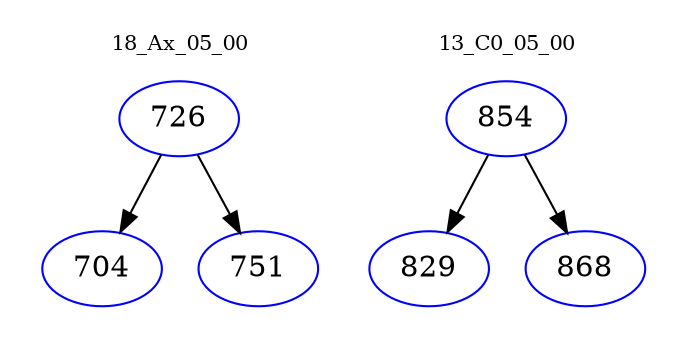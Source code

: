 digraph{
subgraph cluster_0 {
color = white
label = "18_Ax_05_00";
fontsize=10;
T0_726 [label="726", color="blue"]
T0_726 -> T0_704 [color="black"]
T0_704 [label="704", color="blue"]
T0_726 -> T0_751 [color="black"]
T0_751 [label="751", color="blue"]
}
subgraph cluster_1 {
color = white
label = "13_C0_05_00";
fontsize=10;
T1_854 [label="854", color="blue"]
T1_854 -> T1_829 [color="black"]
T1_829 [label="829", color="blue"]
T1_854 -> T1_868 [color="black"]
T1_868 [label="868", color="blue"]
}
}
